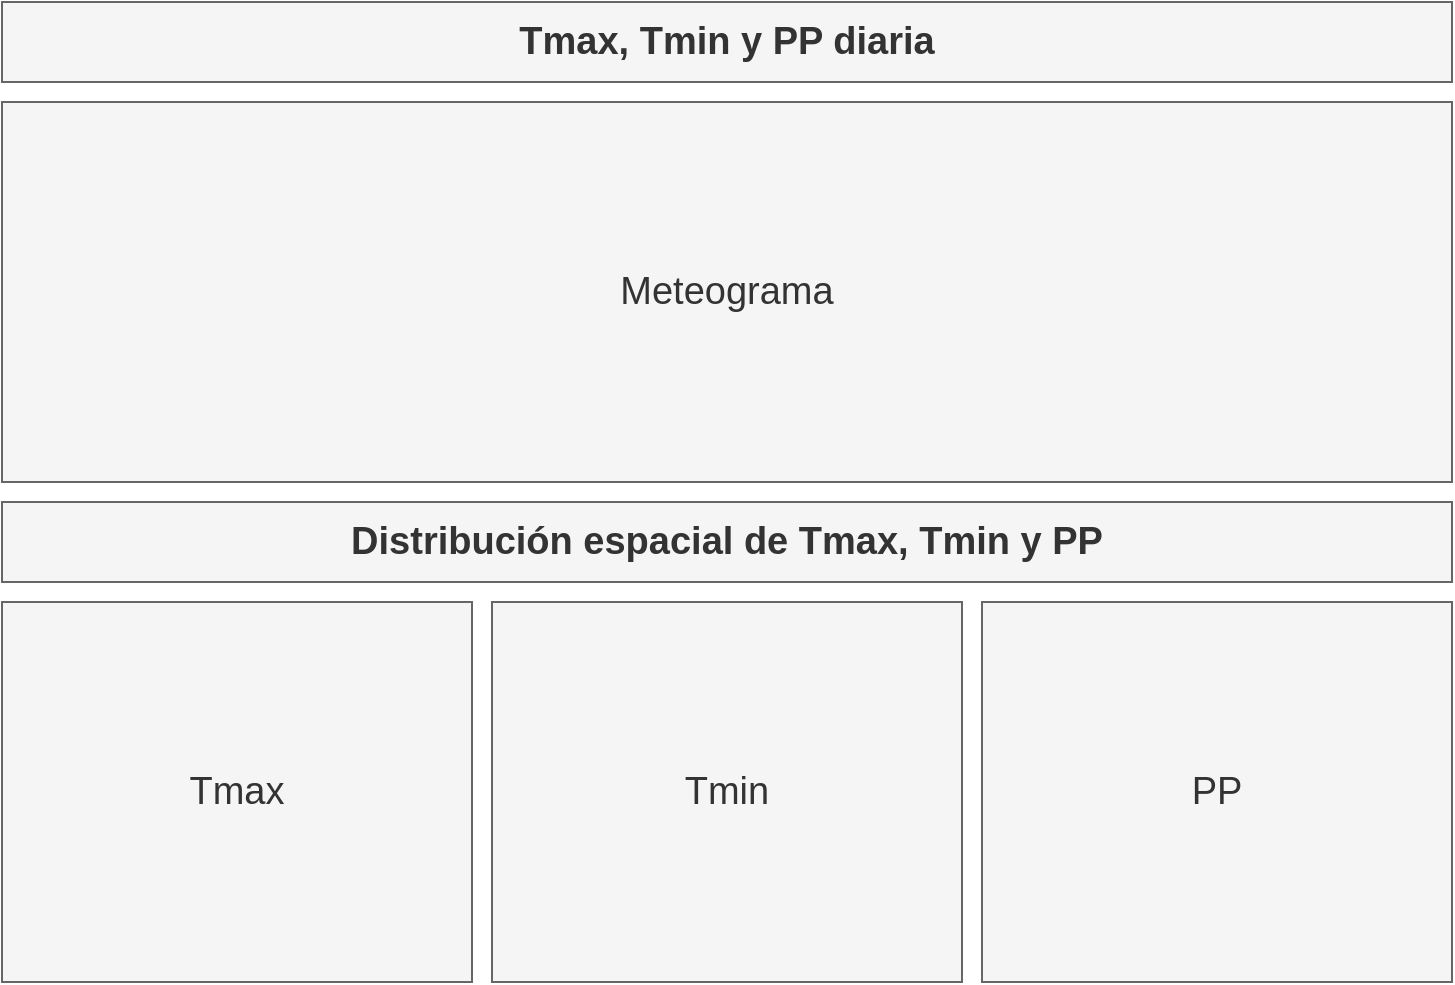 <mxfile>
    <diagram id="d98QHbOb83-eMvtimq01" name="Page-1">
        <mxGraphModel dx="1130" dy="779" grid="1" gridSize="10" guides="1" tooltips="1" connect="1" arrows="1" fold="1" page="1" pageScale="1" pageWidth="1169" pageHeight="827" background="#ffffff" math="0" shadow="0">
            <root>
                <mxCell id="0"/>
                <mxCell id="1" parent="0"/>
                <mxCell id="2" value="&lt;b&gt;&lt;font style=&quot;font-size: 19px;&quot;&gt;Tmax, Tmin y PP diaria&lt;/font&gt;&lt;/b&gt;" style="rounded=0;whiteSpace=wrap;html=1;fillColor=#f5f5f5;strokeColor=#666666;fontColor=#333333;" parent="1" vertex="1">
                    <mxGeometry x="55" y="30" width="725" height="40" as="geometry"/>
                </mxCell>
                <mxCell id="3" value="Meteograma" style="rounded=0;whiteSpace=wrap;html=1;fontSize=19;fillColor=#f5f5f5;fontColor=#333333;strokeColor=#666666;" vertex="1" parent="1">
                    <mxGeometry x="55" y="80" width="725" height="190" as="geometry"/>
                </mxCell>
                <mxCell id="4" value="&lt;b&gt;&lt;font style=&quot;font-size: 19px;&quot;&gt;Distribución espacial de Tmax, Tmin y PP&lt;/font&gt;&lt;/b&gt;" style="rounded=0;whiteSpace=wrap;html=1;fillColor=#f5f5f5;strokeColor=#666666;fontColor=#333333;" vertex="1" parent="1">
                    <mxGeometry x="55" y="280" width="725" height="40" as="geometry"/>
                </mxCell>
                <mxCell id="5" value="Tmax" style="rounded=0;whiteSpace=wrap;html=1;fontSize=19;fillColor=#f5f5f5;fontColor=#333333;strokeColor=#666666;" vertex="1" parent="1">
                    <mxGeometry x="55" y="330" width="235" height="190" as="geometry"/>
                </mxCell>
                <mxCell id="6" value="Tmin" style="rounded=0;whiteSpace=wrap;html=1;fontSize=19;fillColor=#f5f5f5;fontColor=#333333;strokeColor=#666666;" vertex="1" parent="1">
                    <mxGeometry x="300" y="330" width="235" height="190" as="geometry"/>
                </mxCell>
                <mxCell id="7" value="PP" style="rounded=0;whiteSpace=wrap;html=1;fontSize=19;fillColor=#f5f5f5;fontColor=#333333;strokeColor=#666666;" vertex="1" parent="1">
                    <mxGeometry x="545" y="330" width="235" height="190" as="geometry"/>
                </mxCell>
            </root>
        </mxGraphModel>
    </diagram>
</mxfile>
